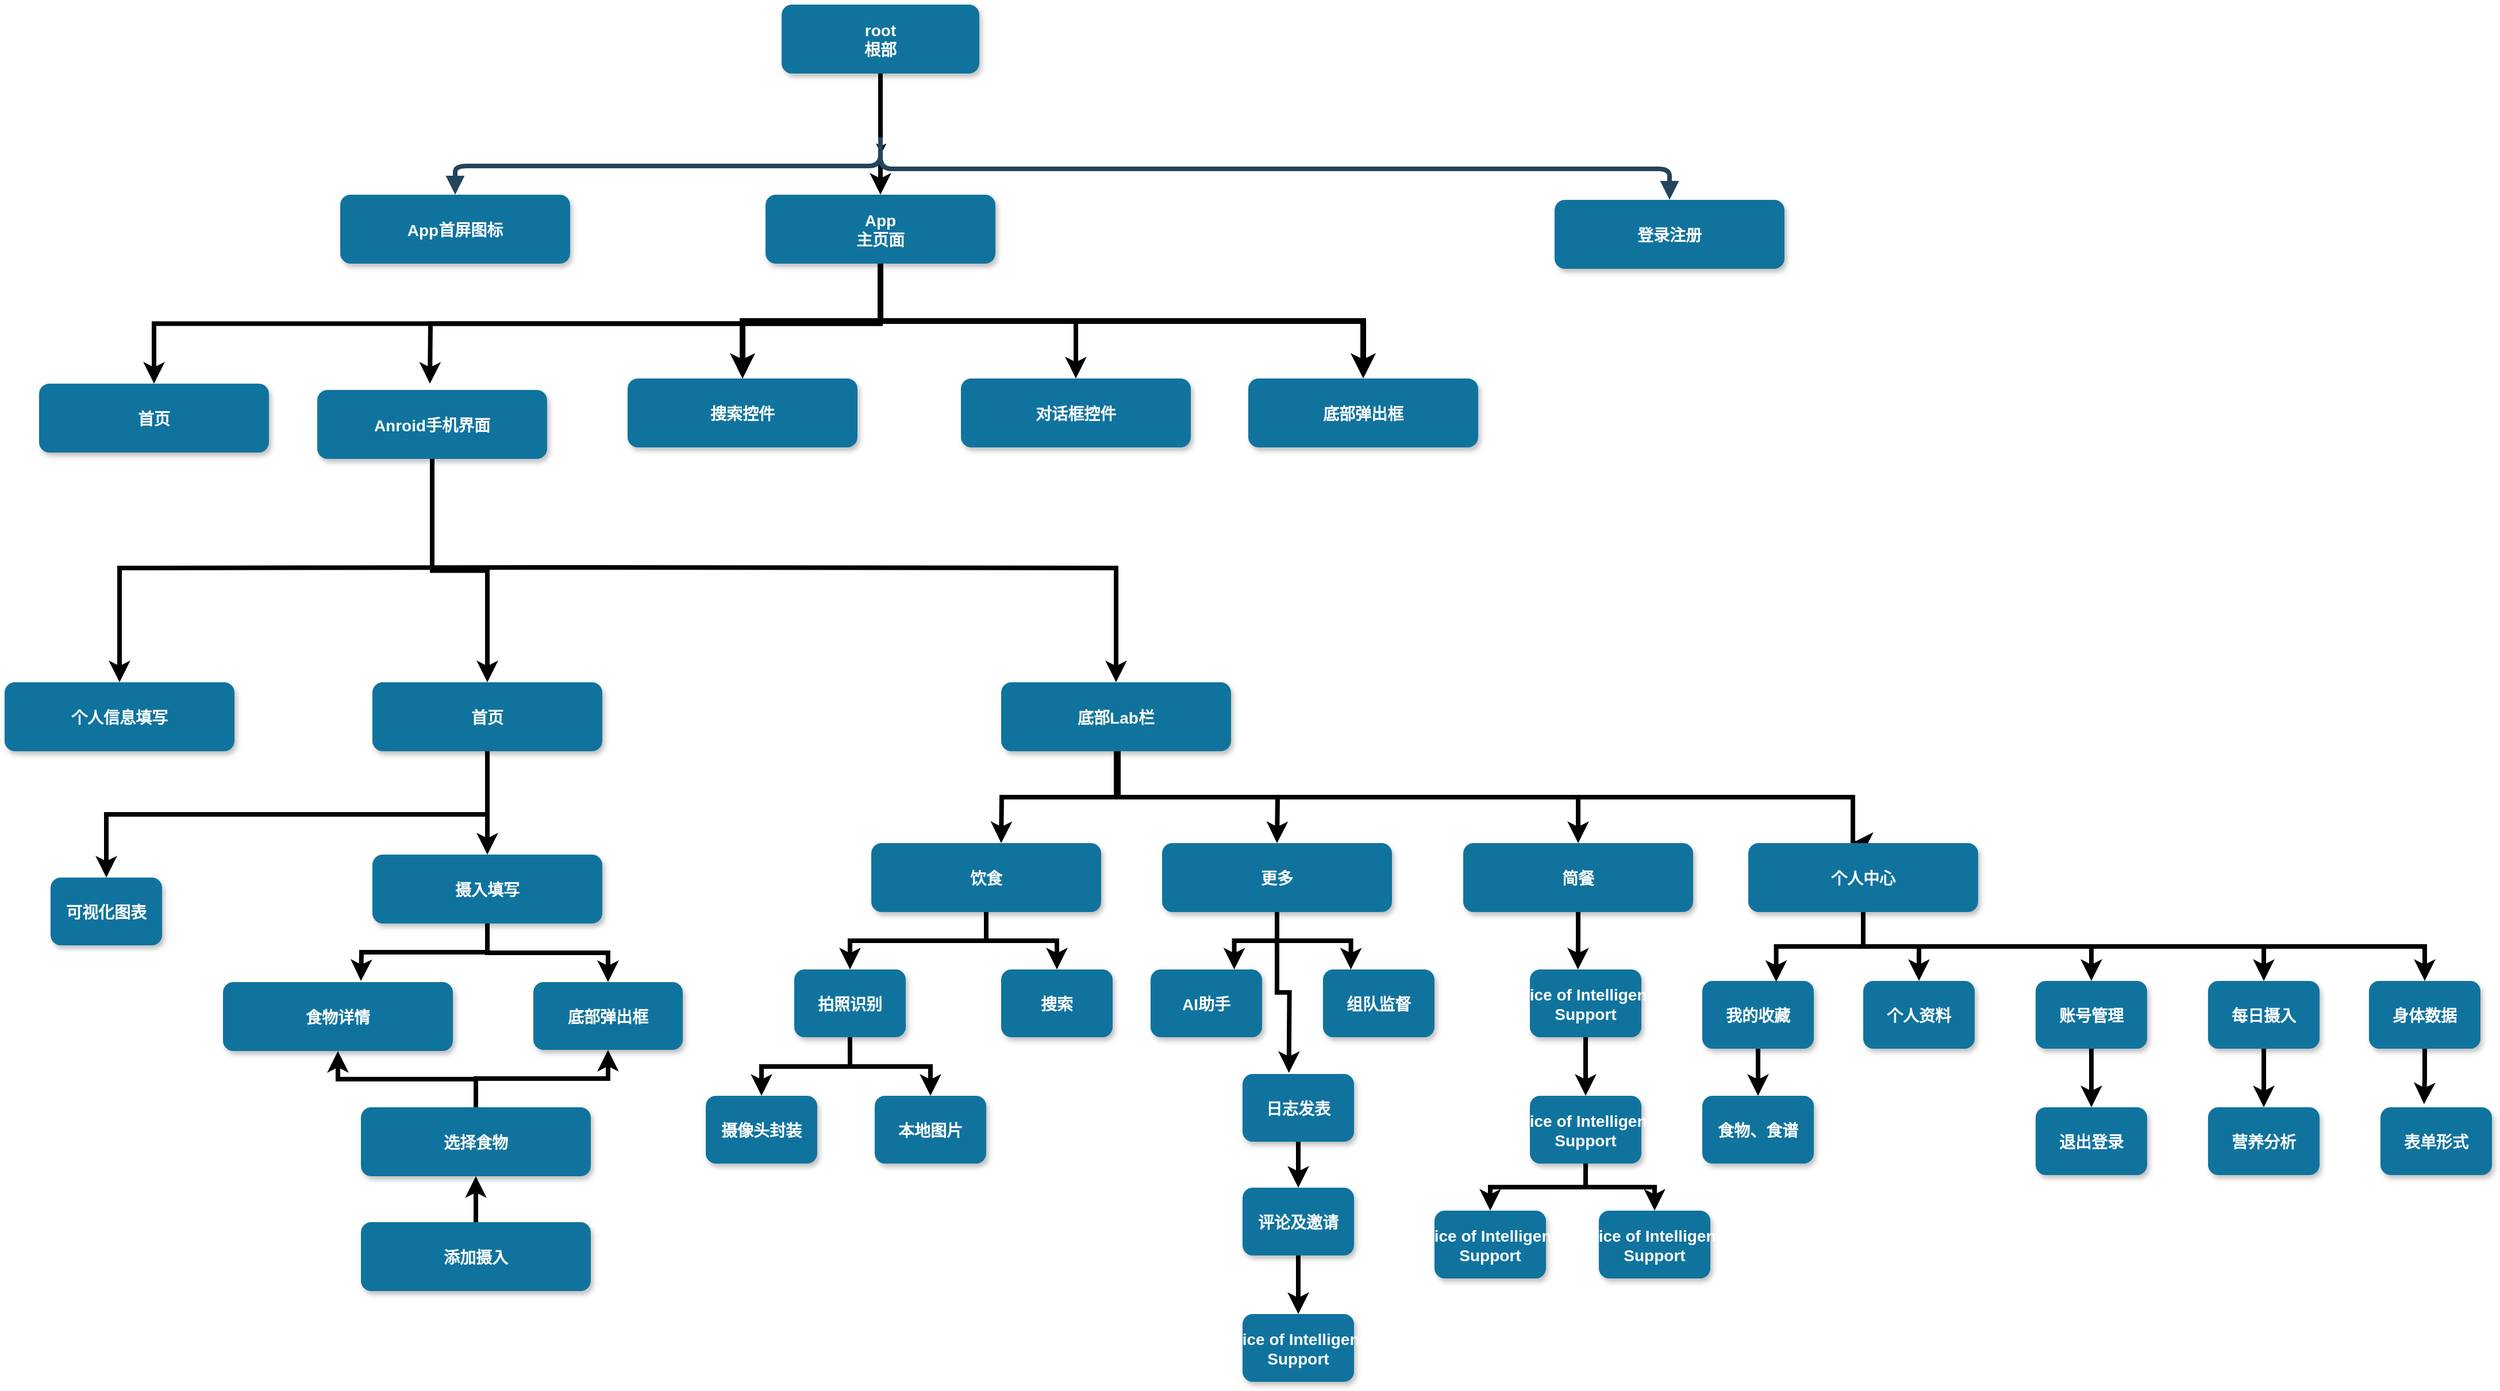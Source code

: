 <mxfile version="24.2.0" type="github">
  <diagram name="Page-1" id="97916047-d0de-89f5-080d-49f4d83e522f">
    <mxGraphModel dx="1898" dy="875" grid="1" gridSize="10" guides="1" tooltips="1" connect="1" arrows="1" fold="1" page="1" pageScale="1.5" pageWidth="1169" pageHeight="827" background="none" math="0" shadow="0">
      <root>
        <mxCell id="0" />
        <mxCell id="1" parent="0" />
        <mxCell id="HIM83jDWfp7aoqbR4-Ow-55" style="edgeStyle=orthogonalEdgeStyle;rounded=0;orthogonalLoop=1;jettySize=auto;html=1;exitX=0.5;exitY=1;exitDx=0;exitDy=0;" edge="1" parent="1" source="2">
          <mxGeometry relative="1" as="geometry">
            <mxPoint x="772.545" y="520" as="targetPoint" />
          </mxGeometry>
        </mxCell>
        <mxCell id="HIM83jDWfp7aoqbR4-Ow-57" style="edgeStyle=orthogonalEdgeStyle;rounded=0;orthogonalLoop=1;jettySize=auto;html=1;exitX=0.5;exitY=1;exitDx=0;exitDy=0;entryX=0.5;entryY=0;entryDx=0;entryDy=0;strokeWidth=4;" edge="1" parent="1" source="2" target="5">
          <mxGeometry relative="1" as="geometry" />
        </mxCell>
        <mxCell id="2" value="root&#xa;根部" style="rounded=1;fillColor=#10739E;strokeColor=none;shadow=1;gradientColor=none;fontStyle=1;fontColor=#FFFFFF;fontSize=14;" parent="1" vertex="1">
          <mxGeometry x="686" y="390" width="172" height="60" as="geometry" />
        </mxCell>
        <mxCell id="4" value="App首屏图标" style="rounded=1;fillColor=#10739E;strokeColor=none;shadow=1;gradientColor=none;fontStyle=1;fontColor=#FFFFFF;fontSize=14;" parent="1" vertex="1">
          <mxGeometry x="302" y="555.5" width="200" height="60" as="geometry" />
        </mxCell>
        <mxCell id="HIM83jDWfp7aoqbR4-Ow-58" style="edgeStyle=orthogonalEdgeStyle;rounded=0;orthogonalLoop=1;jettySize=auto;html=1;exitX=0.5;exitY=1;exitDx=0;exitDy=0;strokeWidth=4;" edge="1" parent="1" source="5">
          <mxGeometry relative="1" as="geometry">
            <mxPoint x="380" y="720" as="targetPoint" />
          </mxGeometry>
        </mxCell>
        <mxCell id="HIM83jDWfp7aoqbR4-Ow-59" style="edgeStyle=orthogonalEdgeStyle;rounded=0;orthogonalLoop=1;jettySize=auto;html=1;exitX=0.5;exitY=1;exitDx=0;exitDy=0;strokeWidth=5;" edge="1" parent="1" source="5" target="13">
          <mxGeometry relative="1" as="geometry" />
        </mxCell>
        <mxCell id="HIM83jDWfp7aoqbR4-Ow-61" style="edgeStyle=orthogonalEdgeStyle;rounded=0;orthogonalLoop=1;jettySize=auto;html=1;exitX=0.5;exitY=1;exitDx=0;exitDy=0;entryX=0.5;entryY=0;entryDx=0;entryDy=0;strokeWidth=5;" edge="1" parent="1" source="5" target="23">
          <mxGeometry relative="1" as="geometry" />
        </mxCell>
        <mxCell id="HIM83jDWfp7aoqbR4-Ow-63" style="edgeStyle=orthogonalEdgeStyle;rounded=0;orthogonalLoop=1;jettySize=auto;html=1;exitX=0.5;exitY=1;exitDx=0;exitDy=0;strokeWidth=4;" edge="1" parent="1" source="5" target="HIM83jDWfp7aoqbR4-Ow-62">
          <mxGeometry relative="1" as="geometry" />
        </mxCell>
        <mxCell id="HIM83jDWfp7aoqbR4-Ow-64" value="" style="edgeStyle=orthogonalEdgeStyle;rounded=0;orthogonalLoop=1;jettySize=auto;html=1;" edge="1" parent="1" source="5" target="13">
          <mxGeometry relative="1" as="geometry" />
        </mxCell>
        <mxCell id="HIM83jDWfp7aoqbR4-Ow-65" style="edgeStyle=orthogonalEdgeStyle;rounded=0;orthogonalLoop=1;jettySize=auto;html=1;exitX=0.5;exitY=1;exitDx=0;exitDy=0;entryX=0.5;entryY=0;entryDx=0;entryDy=0;strokeWidth=4;" edge="1" parent="1" source="5" target="18">
          <mxGeometry relative="1" as="geometry" />
        </mxCell>
        <mxCell id="5" value="App&#xa;主页面" style="rounded=1;fillColor=#10739E;strokeColor=none;shadow=1;gradientColor=none;fontStyle=1;fontColor=#FFFFFF;fontSize=14;" parent="1" vertex="1">
          <mxGeometry x="672" y="555.5" width="200" height="60" as="geometry" />
        </mxCell>
        <mxCell id="6" value="登录注册" style="rounded=1;fillColor=#10739E;strokeColor=none;shadow=1;gradientColor=none;fontStyle=1;fontColor=#FFFFFF;fontSize=14;" parent="1" vertex="1">
          <mxGeometry x="1358.5" y="560" width="200" height="60" as="geometry" />
        </mxCell>
        <mxCell id="HIM83jDWfp7aoqbR4-Ow-162" style="edgeStyle=orthogonalEdgeStyle;rounded=0;orthogonalLoop=1;jettySize=auto;html=1;exitX=0.5;exitY=1;exitDx=0;exitDy=0;entryX=0.5;entryY=0;entryDx=0;entryDy=0;strokeWidth=4;" edge="1" parent="1" source="8" target="HIM83jDWfp7aoqbR4-Ow-74">
          <mxGeometry relative="1" as="geometry" />
        </mxCell>
        <mxCell id="8" value="Anroid手机界面" style="rounded=1;fillColor=#10739E;strokeColor=none;shadow=1;gradientColor=none;fontStyle=1;fontColor=#FFFFFF;fontSize=14;" parent="1" vertex="1">
          <mxGeometry x="282" y="725.5" width="200" height="60" as="geometry" />
        </mxCell>
        <mxCell id="HIM83jDWfp7aoqbR4-Ow-78" style="edgeStyle=orthogonalEdgeStyle;rounded=0;orthogonalLoop=1;jettySize=auto;html=1;exitX=0.5;exitY=1;exitDx=0;exitDy=0;strokeWidth=4;" edge="1" parent="1" target="HIM83jDWfp7aoqbR4-Ow-73">
          <mxGeometry relative="1" as="geometry">
            <mxPoint x="480" y="880" as="sourcePoint" />
          </mxGeometry>
        </mxCell>
        <mxCell id="HIM83jDWfp7aoqbR4-Ow-94" style="edgeStyle=orthogonalEdgeStyle;rounded=0;orthogonalLoop=1;jettySize=auto;html=1;exitX=0.5;exitY=1;exitDx=0;exitDy=0;strokeWidth=4;" edge="1" parent="1" target="HIM83jDWfp7aoqbR4-Ow-93">
          <mxGeometry relative="1" as="geometry">
            <mxPoint x="480" y="880" as="sourcePoint" />
          </mxGeometry>
        </mxCell>
        <mxCell id="13" value="搜索控件" style="rounded=1;fillColor=#10739E;strokeColor=none;shadow=1;gradientColor=none;fontStyle=1;fontColor=#FFFFFF;fontSize=14;" parent="1" vertex="1">
          <mxGeometry x="552" y="715.5" width="200" height="60" as="geometry" />
        </mxCell>
        <mxCell id="18" value="对话框控件" style="rounded=1;fillColor=#10739E;strokeColor=none;shadow=1;gradientColor=none;fontStyle=1;fontColor=#FFFFFF;fontSize=14;" parent="1" vertex="1">
          <mxGeometry x="842" y="715.5" width="200" height="60" as="geometry" />
        </mxCell>
        <mxCell id="23" value="底部弹出框" style="rounded=1;fillColor=#10739E;strokeColor=none;shadow=1;gradientColor=none;fontStyle=1;fontColor=#FFFFFF;fontSize=14;" parent="1" vertex="1">
          <mxGeometry x="1092" y="715.5" width="200" height="60" as="geometry" />
        </mxCell>
        <mxCell id="31" value="" style="edgeStyle=elbowEdgeStyle;elbow=vertical;strokeWidth=4;endArrow=block;endFill=1;fontStyle=1;strokeColor=#23445D;" parent="1" target="4" edge="1">
          <mxGeometry x="22" y="165.5" width="100" height="100" as="geometry">
            <mxPoint x="772" y="505.5" as="sourcePoint" />
            <mxPoint x="122" y="265.5" as="targetPoint" />
          </mxGeometry>
        </mxCell>
        <mxCell id="32" value="" style="edgeStyle=elbowEdgeStyle;elbow=vertical;strokeWidth=4;endArrow=block;endFill=1;fontStyle=1;strokeColor=#23445D;" parent="1" target="6" edge="1">
          <mxGeometry x="22" y="165.5" width="100" height="100" as="geometry">
            <mxPoint x="772" y="505.5" as="sourcePoint" />
            <mxPoint x="122" y="265.5" as="targetPoint" />
          </mxGeometry>
        </mxCell>
        <mxCell id="HIM83jDWfp7aoqbR4-Ow-62" value="首页" style="rounded=1;fillColor=#10739E;strokeColor=none;shadow=1;gradientColor=none;fontStyle=1;fontColor=#FFFFFF;fontSize=14;" vertex="1" parent="1">
          <mxGeometry x="40" y="720" width="200" height="60" as="geometry" />
        </mxCell>
        <mxCell id="HIM83jDWfp7aoqbR4-Ow-73" value="个人信息填写" style="rounded=1;fillColor=#10739E;strokeColor=none;shadow=1;gradientColor=none;fontStyle=1;fontColor=#FFFFFF;fontSize=14;" vertex="1" parent="1">
          <mxGeometry x="10" y="980" width="200" height="60" as="geometry" />
        </mxCell>
        <mxCell id="HIM83jDWfp7aoqbR4-Ow-82" style="edgeStyle=orthogonalEdgeStyle;rounded=0;orthogonalLoop=1;jettySize=auto;html=1;exitX=0.5;exitY=1;exitDx=0;exitDy=0;entryX=0.5;entryY=0;entryDx=0;entryDy=0;strokeWidth=4;" edge="1" parent="1" source="HIM83jDWfp7aoqbR4-Ow-74" target="HIM83jDWfp7aoqbR4-Ow-80">
          <mxGeometry relative="1" as="geometry" />
        </mxCell>
        <mxCell id="HIM83jDWfp7aoqbR4-Ow-164" style="edgeStyle=orthogonalEdgeStyle;rounded=0;orthogonalLoop=1;jettySize=auto;html=1;exitX=0.5;exitY=1;exitDx=0;exitDy=0;entryX=0.5;entryY=0;entryDx=0;entryDy=0;strokeWidth=4;" edge="1" parent="1" source="HIM83jDWfp7aoqbR4-Ow-74" target="HIM83jDWfp7aoqbR4-Ow-163">
          <mxGeometry relative="1" as="geometry" />
        </mxCell>
        <mxCell id="HIM83jDWfp7aoqbR4-Ow-74" value="首页" style="rounded=1;fillColor=#10739E;strokeColor=none;shadow=1;gradientColor=none;fontStyle=1;fontColor=#FFFFFF;fontSize=14;" vertex="1" parent="1">
          <mxGeometry x="330" y="980" width="200" height="60" as="geometry" />
        </mxCell>
        <mxCell id="HIM83jDWfp7aoqbR4-Ow-90" style="edgeStyle=orthogonalEdgeStyle;rounded=0;orthogonalLoop=1;jettySize=auto;html=1;exitX=0.5;exitY=1;exitDx=0;exitDy=0;entryX=0.5;entryY=0;entryDx=0;entryDy=0;strokeWidth=4;" edge="1" parent="1" source="HIM83jDWfp7aoqbR4-Ow-80" target="HIM83jDWfp7aoqbR4-Ow-85">
          <mxGeometry relative="1" as="geometry" />
        </mxCell>
        <mxCell id="HIM83jDWfp7aoqbR4-Ow-91" style="edgeStyle=orthogonalEdgeStyle;rounded=0;orthogonalLoop=1;jettySize=auto;html=1;exitX=0.5;exitY=1;exitDx=0;exitDy=0;strokeWidth=4;" edge="1" parent="1" source="HIM83jDWfp7aoqbR4-Ow-80">
          <mxGeometry relative="1" as="geometry">
            <mxPoint x="320" y="1240" as="targetPoint" />
          </mxGeometry>
        </mxCell>
        <mxCell id="HIM83jDWfp7aoqbR4-Ow-80" value="摄入填写" style="rounded=1;fillColor=#10739E;strokeColor=none;shadow=1;gradientColor=none;fontStyle=1;fontColor=#FFFFFF;fontSize=14;" vertex="1" parent="1">
          <mxGeometry x="330" y="1130" width="200" height="60" as="geometry" />
        </mxCell>
        <mxCell id="HIM83jDWfp7aoqbR4-Ow-84" value="食物详情" style="rounded=1;fillColor=#10739E;strokeColor=none;shadow=1;gradientColor=none;fontStyle=1;fontColor=#FFFFFF;fontSize=14;" vertex="1" parent="1">
          <mxGeometry x="200" y="1241" width="200" height="60" as="geometry" />
        </mxCell>
        <mxCell id="HIM83jDWfp7aoqbR4-Ow-85" value="底部弹出框" style="rounded=1;fillColor=#10739E;strokeColor=none;shadow=1;gradientColor=none;fontStyle=1;fontColor=#FFFFFF;fontSize=14;" vertex="1" parent="1">
          <mxGeometry x="470" y="1241" width="130" height="59" as="geometry" />
        </mxCell>
        <mxCell id="HIM83jDWfp7aoqbR4-Ow-92" style="edgeStyle=orthogonalEdgeStyle;rounded=0;orthogonalLoop=1;jettySize=auto;html=1;exitX=0.5;exitY=0;exitDx=0;exitDy=0;entryX=0.5;entryY=1;entryDx=0;entryDy=0;strokeWidth=4;" edge="1" parent="1" source="HIM83jDWfp7aoqbR4-Ow-86" target="HIM83jDWfp7aoqbR4-Ow-87">
          <mxGeometry relative="1" as="geometry" />
        </mxCell>
        <mxCell id="HIM83jDWfp7aoqbR4-Ow-86" value="添加摄入" style="rounded=1;fillColor=#10739E;strokeColor=none;shadow=1;gradientColor=none;fontStyle=1;fontColor=#FFFFFF;fontSize=14;" vertex="1" parent="1">
          <mxGeometry x="320" y="1450" width="200" height="60" as="geometry" />
        </mxCell>
        <mxCell id="HIM83jDWfp7aoqbR4-Ow-88" style="edgeStyle=orthogonalEdgeStyle;rounded=0;orthogonalLoop=1;jettySize=auto;html=1;exitX=0.5;exitY=0;exitDx=0;exitDy=0;strokeWidth=4;" edge="1" parent="1" source="HIM83jDWfp7aoqbR4-Ow-87" target="HIM83jDWfp7aoqbR4-Ow-85">
          <mxGeometry relative="1" as="geometry" />
        </mxCell>
        <mxCell id="HIM83jDWfp7aoqbR4-Ow-89" style="edgeStyle=orthogonalEdgeStyle;rounded=0;orthogonalLoop=1;jettySize=auto;html=1;exitX=0.5;exitY=0;exitDx=0;exitDy=0;entryX=0.5;entryY=1;entryDx=0;entryDy=0;strokeWidth=4;" edge="1" parent="1" source="HIM83jDWfp7aoqbR4-Ow-87" target="HIM83jDWfp7aoqbR4-Ow-84">
          <mxGeometry relative="1" as="geometry" />
        </mxCell>
        <mxCell id="HIM83jDWfp7aoqbR4-Ow-87" value="选择食物" style="rounded=1;fillColor=#10739E;strokeColor=none;shadow=1;gradientColor=none;fontStyle=1;fontColor=#FFFFFF;fontSize=14;" vertex="1" parent="1">
          <mxGeometry x="320" y="1350" width="200" height="60" as="geometry" />
        </mxCell>
        <mxCell id="HIM83jDWfp7aoqbR4-Ow-99" style="edgeStyle=orthogonalEdgeStyle;rounded=0;orthogonalLoop=1;jettySize=auto;html=1;exitX=0.5;exitY=1;exitDx=0;exitDy=0;strokeWidth=4;" edge="1" parent="1" source="HIM83jDWfp7aoqbR4-Ow-93">
          <mxGeometry relative="1" as="geometry">
            <mxPoint x="877" y="1120" as="targetPoint" />
          </mxGeometry>
        </mxCell>
        <mxCell id="HIM83jDWfp7aoqbR4-Ow-101" style="edgeStyle=orthogonalEdgeStyle;rounded=0;orthogonalLoop=1;jettySize=auto;html=1;exitX=0.5;exitY=1;exitDx=0;exitDy=0;strokeWidth=4;" edge="1" parent="1" source="HIM83jDWfp7aoqbR4-Ow-93">
          <mxGeometry relative="1" as="geometry">
            <mxPoint x="1117" y="1120" as="targetPoint" />
          </mxGeometry>
        </mxCell>
        <mxCell id="HIM83jDWfp7aoqbR4-Ow-104" style="edgeStyle=orthogonalEdgeStyle;rounded=0;orthogonalLoop=1;jettySize=auto;html=1;exitX=0.5;exitY=1;exitDx=0;exitDy=0;entryX=0.5;entryY=0;entryDx=0;entryDy=0;strokeWidth=4;" edge="1" parent="1" source="HIM83jDWfp7aoqbR4-Ow-93" target="HIM83jDWfp7aoqbR4-Ow-97">
          <mxGeometry relative="1" as="geometry" />
        </mxCell>
        <mxCell id="HIM83jDWfp7aoqbR4-Ow-111" style="edgeStyle=orthogonalEdgeStyle;rounded=0;orthogonalLoop=1;jettySize=auto;html=1;exitX=0.5;exitY=1;exitDx=0;exitDy=0;strokeWidth=4;" edge="1" parent="1" source="HIM83jDWfp7aoqbR4-Ow-93">
          <mxGeometry relative="1" as="geometry">
            <mxPoint x="1617.0" y="1120" as="targetPoint" />
            <Array as="points">
              <mxPoint x="979" y="1080" />
              <mxPoint x="1618" y="1080" />
              <mxPoint x="1618" y="1120" />
            </Array>
          </mxGeometry>
        </mxCell>
        <mxCell id="HIM83jDWfp7aoqbR4-Ow-93" value="底部Lab栏" style="rounded=1;fillColor=#10739E;strokeColor=none;shadow=1;gradientColor=none;fontStyle=1;fontColor=#FFFFFF;fontSize=14;" vertex="1" parent="1">
          <mxGeometry x="877" y="980" width="200" height="60" as="geometry" />
        </mxCell>
        <mxCell id="HIM83jDWfp7aoqbR4-Ow-117" value="" style="edgeStyle=orthogonalEdgeStyle;rounded=0;orthogonalLoop=1;jettySize=auto;html=1;strokeWidth=4;" edge="1" parent="1" source="HIM83jDWfp7aoqbR4-Ow-95" target="HIM83jDWfp7aoqbR4-Ow-116">
          <mxGeometry relative="1" as="geometry" />
        </mxCell>
        <mxCell id="HIM83jDWfp7aoqbR4-Ow-118" style="edgeStyle=orthogonalEdgeStyle;rounded=0;orthogonalLoop=1;jettySize=auto;html=1;exitX=0.5;exitY=1;exitDx=0;exitDy=0;entryX=0.5;entryY=0;entryDx=0;entryDy=0;strokeWidth=4;" edge="1" parent="1" source="HIM83jDWfp7aoqbR4-Ow-95" target="HIM83jDWfp7aoqbR4-Ow-112">
          <mxGeometry relative="1" as="geometry" />
        </mxCell>
        <mxCell id="HIM83jDWfp7aoqbR4-Ow-95" value="饮食" style="rounded=1;fillColor=#10739E;strokeColor=none;shadow=1;gradientColor=none;fontStyle=1;fontColor=#FFFFFF;fontSize=14;" vertex="1" parent="1">
          <mxGeometry x="764" y="1120" width="200" height="60" as="geometry" />
        </mxCell>
        <mxCell id="HIM83jDWfp7aoqbR4-Ow-129" style="edgeStyle=orthogonalEdgeStyle;rounded=0;orthogonalLoop=1;jettySize=auto;html=1;exitX=0.5;exitY=1;exitDx=0;exitDy=0;strokeWidth=4;" edge="1" parent="1" source="HIM83jDWfp7aoqbR4-Ow-96">
          <mxGeometry relative="1" as="geometry">
            <mxPoint x="1127.333" y="1320" as="targetPoint" />
          </mxGeometry>
        </mxCell>
        <mxCell id="HIM83jDWfp7aoqbR4-Ow-130" style="edgeStyle=orthogonalEdgeStyle;rounded=0;orthogonalLoop=1;jettySize=auto;html=1;exitX=0.5;exitY=1;exitDx=0;exitDy=0;entryX=0.75;entryY=0;entryDx=0;entryDy=0;strokeWidth=4;" edge="1" parent="1" source="HIM83jDWfp7aoqbR4-Ow-96" target="HIM83jDWfp7aoqbR4-Ow-125">
          <mxGeometry relative="1" as="geometry" />
        </mxCell>
        <mxCell id="HIM83jDWfp7aoqbR4-Ow-131" style="edgeStyle=orthogonalEdgeStyle;rounded=0;orthogonalLoop=1;jettySize=auto;html=1;exitX=0.5;exitY=1;exitDx=0;exitDy=0;entryX=0.25;entryY=0;entryDx=0;entryDy=0;strokeWidth=4;" edge="1" parent="1" source="HIM83jDWfp7aoqbR4-Ow-96" target="HIM83jDWfp7aoqbR4-Ow-126">
          <mxGeometry relative="1" as="geometry" />
        </mxCell>
        <mxCell id="HIM83jDWfp7aoqbR4-Ow-96" value="更多" style="rounded=1;fillColor=#10739E;strokeColor=none;shadow=1;gradientColor=none;fontStyle=1;fontColor=#FFFFFF;fontSize=14;" vertex="1" parent="1">
          <mxGeometry x="1017" y="1120" width="200" height="60" as="geometry" />
        </mxCell>
        <mxCell id="HIM83jDWfp7aoqbR4-Ow-97" value="简餐" style="rounded=1;fillColor=#10739E;strokeColor=none;shadow=1;gradientColor=none;fontStyle=1;fontColor=#FFFFFF;fontSize=14;" vertex="1" parent="1">
          <mxGeometry x="1279" y="1120" width="200" height="60" as="geometry" />
        </mxCell>
        <mxCell id="HIM83jDWfp7aoqbR4-Ow-149" style="edgeStyle=orthogonalEdgeStyle;rounded=0;orthogonalLoop=1;jettySize=auto;html=1;exitX=0.5;exitY=1;exitDx=0;exitDy=0;strokeWidth=4;" edge="1" parent="1" source="HIM83jDWfp7aoqbR4-Ow-98" target="HIM83jDWfp7aoqbR4-Ow-144">
          <mxGeometry relative="1" as="geometry" />
        </mxCell>
        <mxCell id="HIM83jDWfp7aoqbR4-Ow-150" style="edgeStyle=orthogonalEdgeStyle;rounded=0;orthogonalLoop=1;jettySize=auto;html=1;exitX=0.5;exitY=1;exitDx=0;exitDy=0;entryX=0.5;entryY=0;entryDx=0;entryDy=0;strokeWidth=4;" edge="1" parent="1" source="HIM83jDWfp7aoqbR4-Ow-98" target="HIM83jDWfp7aoqbR4-Ow-146">
          <mxGeometry relative="1" as="geometry" />
        </mxCell>
        <mxCell id="HIM83jDWfp7aoqbR4-Ow-151" style="edgeStyle=orthogonalEdgeStyle;rounded=0;orthogonalLoop=1;jettySize=auto;html=1;exitX=0.5;exitY=1;exitDx=0;exitDy=0;entryX=0.5;entryY=0;entryDx=0;entryDy=0;strokeWidth=4;" edge="1" parent="1" source="HIM83jDWfp7aoqbR4-Ow-98" target="HIM83jDWfp7aoqbR4-Ow-145">
          <mxGeometry relative="1" as="geometry" />
        </mxCell>
        <mxCell id="HIM83jDWfp7aoqbR4-Ow-153" style="edgeStyle=orthogonalEdgeStyle;rounded=0;orthogonalLoop=1;jettySize=auto;html=1;exitX=0.5;exitY=1;exitDx=0;exitDy=0;entryX=0.5;entryY=0;entryDx=0;entryDy=0;strokeWidth=4;" edge="1" parent="1" source="HIM83jDWfp7aoqbR4-Ow-98" target="HIM83jDWfp7aoqbR4-Ow-152">
          <mxGeometry relative="1" as="geometry" />
        </mxCell>
        <mxCell id="HIM83jDWfp7aoqbR4-Ow-98" value="个人中心" style="rounded=1;fillColor=#10739E;strokeColor=none;shadow=1;gradientColor=none;fontStyle=1;fontColor=#FFFFFF;fontSize=14;" vertex="1" parent="1">
          <mxGeometry x="1527" y="1120" width="200" height="60" as="geometry" />
        </mxCell>
        <mxCell id="HIM83jDWfp7aoqbR4-Ow-105" style="edgeStyle=orthogonalEdgeStyle;rounded=0;orthogonalLoop=1;jettySize=auto;html=1;exitX=0.5;exitY=1;exitDx=0;exitDy=0;" edge="1" parent="1" source="HIM83jDWfp7aoqbR4-Ow-87" target="HIM83jDWfp7aoqbR4-Ow-87">
          <mxGeometry relative="1" as="geometry" />
        </mxCell>
        <mxCell id="HIM83jDWfp7aoqbR4-Ow-106" style="edgeStyle=orthogonalEdgeStyle;rounded=0;orthogonalLoop=1;jettySize=auto;html=1;exitX=0.5;exitY=1;exitDx=0;exitDy=0;" edge="1" parent="1" source="HIM83jDWfp7aoqbR4-Ow-86" target="HIM83jDWfp7aoqbR4-Ow-86">
          <mxGeometry relative="1" as="geometry" />
        </mxCell>
        <mxCell id="HIM83jDWfp7aoqbR4-Ow-121" value="" style="edgeStyle=orthogonalEdgeStyle;rounded=0;orthogonalLoop=1;jettySize=auto;html=1;strokeWidth=4;" edge="1" parent="1" source="HIM83jDWfp7aoqbR4-Ow-112" target="HIM83jDWfp7aoqbR4-Ow-120">
          <mxGeometry relative="1" as="geometry" />
        </mxCell>
        <mxCell id="HIM83jDWfp7aoqbR4-Ow-123" style="edgeStyle=orthogonalEdgeStyle;rounded=0;orthogonalLoop=1;jettySize=auto;html=1;entryX=0.5;entryY=0;entryDx=0;entryDy=0;strokeWidth=4;" edge="1" parent="1" source="HIM83jDWfp7aoqbR4-Ow-112" target="HIM83jDWfp7aoqbR4-Ow-119">
          <mxGeometry relative="1" as="geometry" />
        </mxCell>
        <mxCell id="HIM83jDWfp7aoqbR4-Ow-112" value="拍照识别" style="rounded=1;fillColor=#10739E;strokeColor=none;shadow=1;gradientColor=none;fontStyle=1;fontColor=#FFFFFF;fontSize=14;" vertex="1" parent="1">
          <mxGeometry x="697" y="1230" width="97" height="59" as="geometry" />
        </mxCell>
        <mxCell id="HIM83jDWfp7aoqbR4-Ow-116" value="搜索" style="rounded=1;fillColor=#10739E;strokeColor=none;shadow=1;gradientColor=none;fontStyle=1;fontColor=#FFFFFF;fontSize=14;" vertex="1" parent="1">
          <mxGeometry x="877" y="1230" width="97" height="59" as="geometry" />
        </mxCell>
        <mxCell id="HIM83jDWfp7aoqbR4-Ow-119" value="本地图片" style="rounded=1;fillColor=#10739E;strokeColor=none;shadow=1;gradientColor=none;fontStyle=1;fontColor=#FFFFFF;fontSize=14;" vertex="1" parent="1">
          <mxGeometry x="767" y="1340" width="97" height="59" as="geometry" />
        </mxCell>
        <mxCell id="HIM83jDWfp7aoqbR4-Ow-120" value="摄像头封装" style="rounded=1;fillColor=#10739E;strokeColor=none;shadow=1;gradientColor=none;fontStyle=1;fontColor=#FFFFFF;fontSize=14;" vertex="1" parent="1">
          <mxGeometry x="620" y="1340" width="97" height="59" as="geometry" />
        </mxCell>
        <mxCell id="HIM83jDWfp7aoqbR4-Ow-133" style="edgeStyle=orthogonalEdgeStyle;rounded=0;orthogonalLoop=1;jettySize=auto;html=1;exitX=0.5;exitY=1;exitDx=0;exitDy=0;entryX=0.5;entryY=0;entryDx=0;entryDy=0;strokeWidth=4;" edge="1" parent="1" source="HIM83jDWfp7aoqbR4-Ow-124" target="HIM83jDWfp7aoqbR4-Ow-128">
          <mxGeometry relative="1" as="geometry" />
        </mxCell>
        <mxCell id="HIM83jDWfp7aoqbR4-Ow-124" value="日志发表" style="rounded=1;fillColor=#10739E;strokeColor=none;shadow=1;gradientColor=none;fontStyle=1;fontColor=#FFFFFF;fontSize=14;" vertex="1" parent="1">
          <mxGeometry x="1087" y="1321" width="97" height="59" as="geometry" />
        </mxCell>
        <mxCell id="HIM83jDWfp7aoqbR4-Ow-125" value="AI助手" style="rounded=1;fillColor=#10739E;strokeColor=none;shadow=1;gradientColor=none;fontStyle=1;fontColor=#FFFFFF;fontSize=14;" vertex="1" parent="1">
          <mxGeometry x="1007" y="1230" width="97" height="59" as="geometry" />
        </mxCell>
        <mxCell id="HIM83jDWfp7aoqbR4-Ow-126" value="组队监督" style="rounded=1;fillColor=#10739E;strokeColor=none;shadow=1;gradientColor=none;fontStyle=1;fontColor=#FFFFFF;fontSize=14;" vertex="1" parent="1">
          <mxGeometry x="1157" y="1230" width="97" height="59" as="geometry" />
        </mxCell>
        <mxCell id="HIM83jDWfp7aoqbR4-Ow-127" value="Office of Intelligence &#xa;Support" style="rounded=1;fillColor=#10739E;strokeColor=none;shadow=1;gradientColor=none;fontStyle=1;fontColor=#FFFFFF;fontSize=14;" vertex="1" parent="1">
          <mxGeometry x="1087" y="1530" width="97" height="59" as="geometry" />
        </mxCell>
        <mxCell id="HIM83jDWfp7aoqbR4-Ow-134" style="edgeStyle=orthogonalEdgeStyle;rounded=0;orthogonalLoop=1;jettySize=auto;html=1;exitX=0.5;exitY=1;exitDx=0;exitDy=0;entryX=0.5;entryY=0;entryDx=0;entryDy=0;strokeWidth=4;" edge="1" parent="1" source="HIM83jDWfp7aoqbR4-Ow-128" target="HIM83jDWfp7aoqbR4-Ow-127">
          <mxGeometry relative="1" as="geometry" />
        </mxCell>
        <mxCell id="HIM83jDWfp7aoqbR4-Ow-128" value="评论及邀请" style="rounded=1;fillColor=#10739E;strokeColor=none;shadow=1;gradientColor=none;fontStyle=1;fontColor=#FFFFFF;fontSize=14;" vertex="1" parent="1">
          <mxGeometry x="1087" y="1420" width="97" height="59" as="geometry" />
        </mxCell>
        <mxCell id="HIM83jDWfp7aoqbR4-Ow-142" style="edgeStyle=orthogonalEdgeStyle;rounded=0;orthogonalLoop=1;jettySize=auto;html=1;exitX=0.5;exitY=1;exitDx=0;exitDy=0;strokeWidth=4;" edge="1" parent="1" source="HIM83jDWfp7aoqbR4-Ow-135" target="HIM83jDWfp7aoqbR4-Ow-139">
          <mxGeometry relative="1" as="geometry" />
        </mxCell>
        <mxCell id="HIM83jDWfp7aoqbR4-Ow-143" style="edgeStyle=orthogonalEdgeStyle;rounded=0;orthogonalLoop=1;jettySize=auto;html=1;exitX=0.5;exitY=1;exitDx=0;exitDy=0;entryX=0.5;entryY=0;entryDx=0;entryDy=0;strokeWidth=4;" edge="1" parent="1" source="HIM83jDWfp7aoqbR4-Ow-135" target="HIM83jDWfp7aoqbR4-Ow-138">
          <mxGeometry relative="1" as="geometry" />
        </mxCell>
        <mxCell id="HIM83jDWfp7aoqbR4-Ow-135" value="Office of Intelligence &#xa;Support" style="rounded=1;fillColor=#10739E;strokeColor=none;shadow=1;gradientColor=none;fontStyle=1;fontColor=#FFFFFF;fontSize=14;" vertex="1" parent="1">
          <mxGeometry x="1337" y="1340" width="97" height="59" as="geometry" />
        </mxCell>
        <mxCell id="HIM83jDWfp7aoqbR4-Ow-141" style="edgeStyle=orthogonalEdgeStyle;rounded=0;orthogonalLoop=1;jettySize=auto;html=1;exitX=0.5;exitY=1;exitDx=0;exitDy=0;entryX=0.5;entryY=0;entryDx=0;entryDy=0;strokeWidth=4;" edge="1" parent="1" source="HIM83jDWfp7aoqbR4-Ow-136" target="HIM83jDWfp7aoqbR4-Ow-135">
          <mxGeometry relative="1" as="geometry" />
        </mxCell>
        <mxCell id="HIM83jDWfp7aoqbR4-Ow-136" value="Office of Intelligence &#xa;Support" style="rounded=1;fillColor=#10739E;strokeColor=none;shadow=1;gradientColor=none;fontStyle=1;fontColor=#FFFFFF;fontSize=14;" vertex="1" parent="1">
          <mxGeometry x="1337" y="1230" width="97" height="59" as="geometry" />
        </mxCell>
        <mxCell id="HIM83jDWfp7aoqbR4-Ow-138" value="Office of Intelligence &#xa;Support" style="rounded=1;fillColor=#10739E;strokeColor=none;shadow=1;gradientColor=none;fontStyle=1;fontColor=#FFFFFF;fontSize=14;" vertex="1" parent="1">
          <mxGeometry x="1397" y="1440" width="97" height="59" as="geometry" />
        </mxCell>
        <mxCell id="HIM83jDWfp7aoqbR4-Ow-139" value="Office of Intelligence &#xa;Support" style="rounded=1;fillColor=#10739E;strokeColor=none;shadow=1;gradientColor=none;fontStyle=1;fontColor=#FFFFFF;fontSize=14;" vertex="1" parent="1">
          <mxGeometry x="1254" y="1440" width="97" height="59" as="geometry" />
        </mxCell>
        <mxCell id="HIM83jDWfp7aoqbR4-Ow-140" style="edgeStyle=orthogonalEdgeStyle;rounded=0;orthogonalLoop=1;jettySize=auto;html=1;exitX=0.5;exitY=1;exitDx=0;exitDy=0;entryX=0.431;entryY=0;entryDx=0;entryDy=0;entryPerimeter=0;strokeWidth=4;" edge="1" parent="1" source="HIM83jDWfp7aoqbR4-Ow-97" target="HIM83jDWfp7aoqbR4-Ow-136">
          <mxGeometry relative="1" as="geometry" />
        </mxCell>
        <mxCell id="HIM83jDWfp7aoqbR4-Ow-159" style="edgeStyle=orthogonalEdgeStyle;rounded=0;orthogonalLoop=1;jettySize=auto;html=1;exitX=0.5;exitY=1;exitDx=0;exitDy=0;entryX=0.5;entryY=0;entryDx=0;entryDy=0;strokeWidth=4;" edge="1" parent="1" source="HIM83jDWfp7aoqbR4-Ow-144" target="HIM83jDWfp7aoqbR4-Ow-156">
          <mxGeometry relative="1" as="geometry" />
        </mxCell>
        <mxCell id="HIM83jDWfp7aoqbR4-Ow-144" value="每日摄入" style="rounded=1;fillColor=#10739E;strokeColor=none;shadow=1;gradientColor=none;fontStyle=1;fontColor=#FFFFFF;fontSize=14;" vertex="1" parent="1">
          <mxGeometry x="1927" y="1240" width="97" height="59" as="geometry" />
        </mxCell>
        <mxCell id="HIM83jDWfp7aoqbR4-Ow-158" style="edgeStyle=orthogonalEdgeStyle;rounded=0;orthogonalLoop=1;jettySize=auto;html=1;exitX=0.5;exitY=1;exitDx=0;exitDy=0;entryX=0.5;entryY=0;entryDx=0;entryDy=0;strokeWidth=4;" edge="1" parent="1" source="HIM83jDWfp7aoqbR4-Ow-145" target="HIM83jDWfp7aoqbR4-Ow-155">
          <mxGeometry relative="1" as="geometry" />
        </mxCell>
        <mxCell id="HIM83jDWfp7aoqbR4-Ow-145" value="账号管理" style="rounded=1;fillColor=#10739E;strokeColor=none;shadow=1;gradientColor=none;fontStyle=1;fontColor=#FFFFFF;fontSize=14;" vertex="1" parent="1">
          <mxGeometry x="1777" y="1240" width="97" height="59" as="geometry" />
        </mxCell>
        <mxCell id="HIM83jDWfp7aoqbR4-Ow-146" value="个人资料" style="rounded=1;fillColor=#10739E;strokeColor=none;shadow=1;gradientColor=none;fontStyle=1;fontColor=#FFFFFF;fontSize=14;" vertex="1" parent="1">
          <mxGeometry x="1627" y="1240" width="97" height="59" as="geometry" />
        </mxCell>
        <mxCell id="HIM83jDWfp7aoqbR4-Ow-166" style="edgeStyle=orthogonalEdgeStyle;rounded=0;orthogonalLoop=1;jettySize=auto;html=1;exitX=0.5;exitY=1;exitDx=0;exitDy=0;strokeWidth=4;" edge="1" parent="1" source="HIM83jDWfp7aoqbR4-Ow-147" target="HIM83jDWfp7aoqbR4-Ow-154">
          <mxGeometry relative="1" as="geometry" />
        </mxCell>
        <mxCell id="HIM83jDWfp7aoqbR4-Ow-147" value="我的收藏" style="rounded=1;fillColor=#10739E;strokeColor=none;shadow=1;gradientColor=none;fontStyle=1;fontColor=#FFFFFF;fontSize=14;" vertex="1" parent="1">
          <mxGeometry x="1487" y="1240" width="97" height="59" as="geometry" />
        </mxCell>
        <mxCell id="HIM83jDWfp7aoqbR4-Ow-148" style="edgeStyle=orthogonalEdgeStyle;rounded=0;orthogonalLoop=1;jettySize=auto;html=1;exitX=0.5;exitY=1;exitDx=0;exitDy=0;entryX=0.663;entryY=0.013;entryDx=0;entryDy=0;entryPerimeter=0;strokeWidth=4;" edge="1" parent="1" source="HIM83jDWfp7aoqbR4-Ow-98" target="HIM83jDWfp7aoqbR4-Ow-147">
          <mxGeometry relative="1" as="geometry" />
        </mxCell>
        <mxCell id="HIM83jDWfp7aoqbR4-Ow-152" value="身体数据" style="rounded=1;fillColor=#10739E;strokeColor=none;shadow=1;gradientColor=none;fontStyle=1;fontColor=#FFFFFF;fontSize=14;" vertex="1" parent="1">
          <mxGeometry x="2067" y="1240" width="97" height="59" as="geometry" />
        </mxCell>
        <mxCell id="HIM83jDWfp7aoqbR4-Ow-154" value="食物、食谱" style="rounded=1;fillColor=#10739E;strokeColor=none;shadow=1;gradientColor=none;fontStyle=1;fontColor=#FFFFFF;fontSize=14;" vertex="1" parent="1">
          <mxGeometry x="1487" y="1340" width="97" height="59" as="geometry" />
        </mxCell>
        <mxCell id="HIM83jDWfp7aoqbR4-Ow-155" value="退出登录" style="rounded=1;fillColor=#10739E;strokeColor=none;shadow=1;gradientColor=none;fontStyle=1;fontColor=#FFFFFF;fontSize=14;" vertex="1" parent="1">
          <mxGeometry x="1777" y="1350" width="97" height="59" as="geometry" />
        </mxCell>
        <mxCell id="HIM83jDWfp7aoqbR4-Ow-156" value="营养分析" style="rounded=1;fillColor=#10739E;strokeColor=none;shadow=1;gradientColor=none;fontStyle=1;fontColor=#FFFFFF;fontSize=14;" vertex="1" parent="1">
          <mxGeometry x="1927" y="1350" width="97" height="59" as="geometry" />
        </mxCell>
        <mxCell id="HIM83jDWfp7aoqbR4-Ow-157" value="表单形式" style="rounded=1;fillColor=#10739E;strokeColor=none;shadow=1;gradientColor=none;fontStyle=1;fontColor=#FFFFFF;fontSize=14;" vertex="1" parent="1">
          <mxGeometry x="2077" y="1350" width="97" height="59" as="geometry" />
        </mxCell>
        <mxCell id="HIM83jDWfp7aoqbR4-Ow-160" style="edgeStyle=orthogonalEdgeStyle;rounded=0;orthogonalLoop=1;jettySize=auto;html=1;exitX=0.5;exitY=1;exitDx=0;exitDy=0;entryX=0.391;entryY=-0.046;entryDx=0;entryDy=0;entryPerimeter=0;strokeWidth=4;" edge="1" parent="1" source="HIM83jDWfp7aoqbR4-Ow-152" target="HIM83jDWfp7aoqbR4-Ow-157">
          <mxGeometry relative="1" as="geometry" />
        </mxCell>
        <mxCell id="HIM83jDWfp7aoqbR4-Ow-163" value="可视化图表" style="rounded=1;fillColor=#10739E;strokeColor=none;shadow=1;gradientColor=none;fontStyle=1;fontColor=#FFFFFF;fontSize=14;" vertex="1" parent="1">
          <mxGeometry x="50" y="1150" width="97" height="59" as="geometry" />
        </mxCell>
      </root>
    </mxGraphModel>
  </diagram>
</mxfile>
